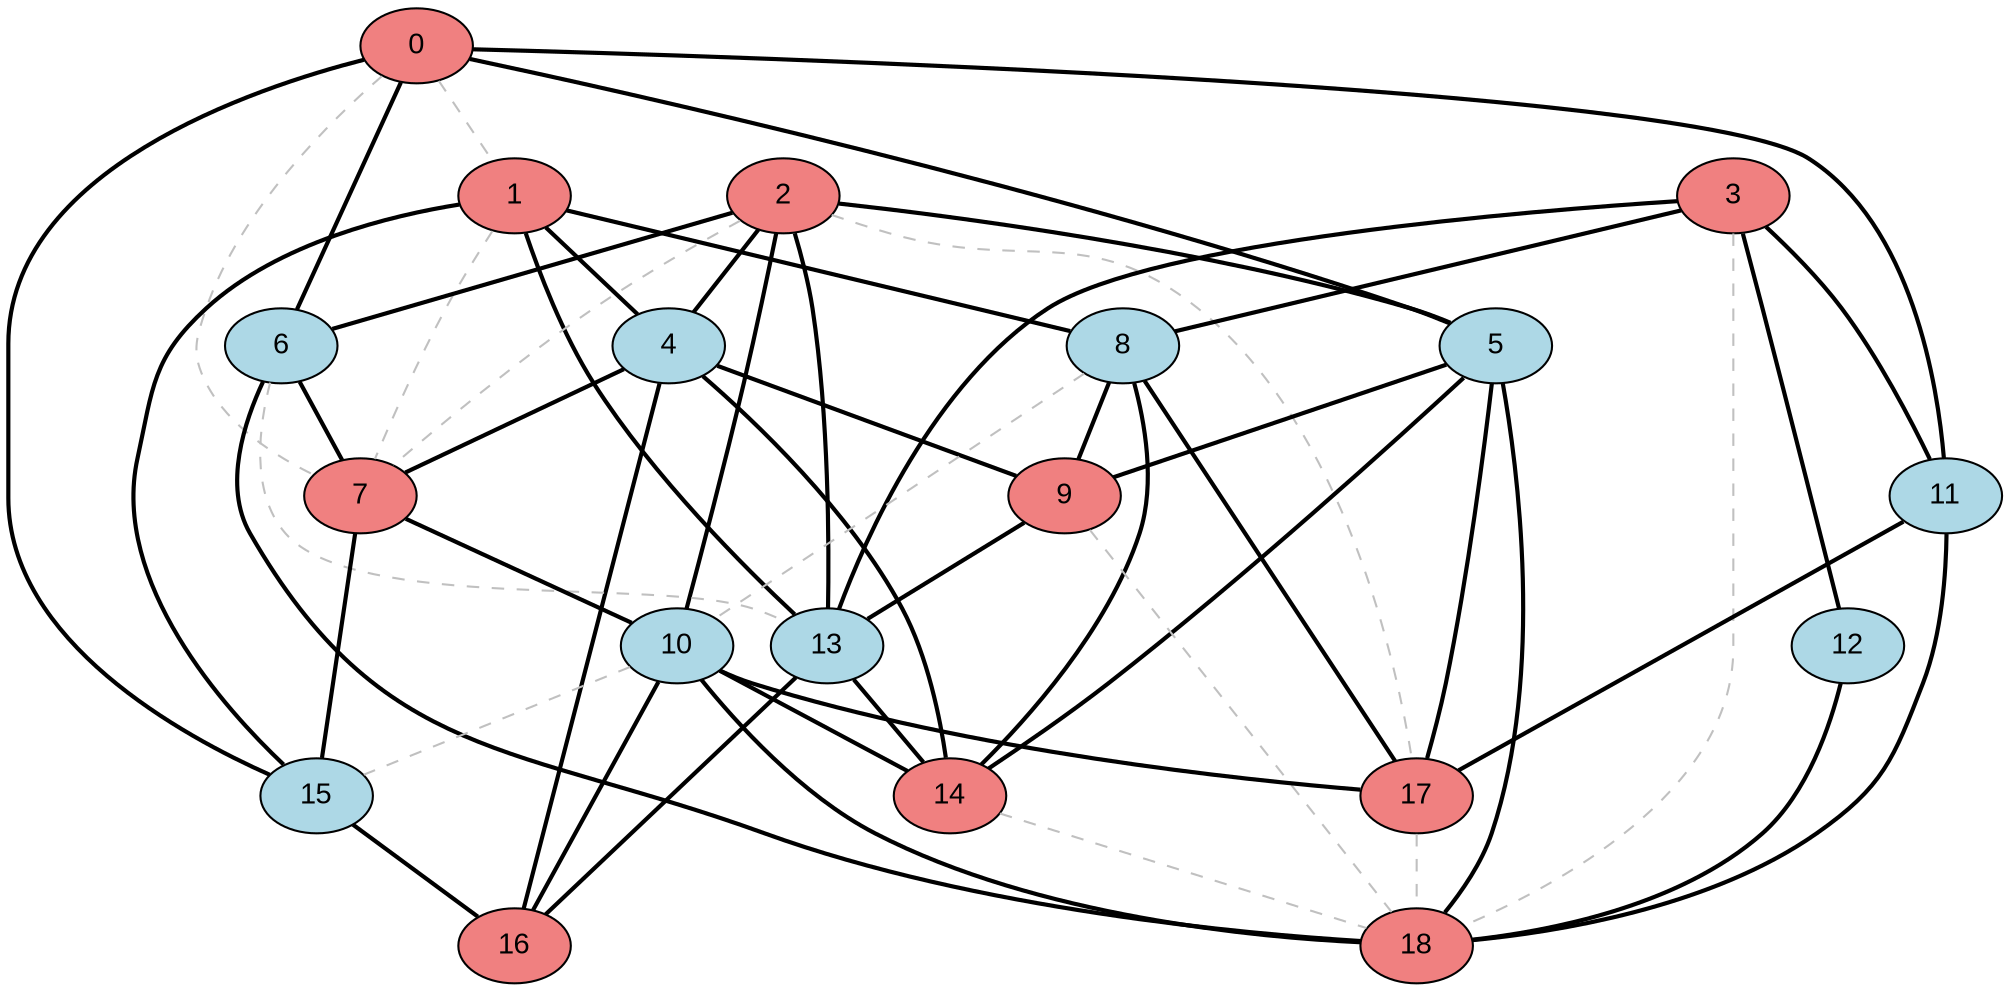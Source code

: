 graph MaxCutBruteForce {
  node [style=filled, fontname="Arial"];
  0 [fillcolor=lightcoral];
  1 [fillcolor=lightcoral];
  2 [fillcolor=lightcoral];
  3 [fillcolor=lightcoral];
  4 [fillcolor=lightblue];
  5 [fillcolor=lightblue];
  6 [fillcolor=lightblue];
  7 [fillcolor=lightcoral];
  8 [fillcolor=lightblue];
  9 [fillcolor=lightcoral];
  10 [fillcolor=lightblue];
  11 [fillcolor=lightblue];
  12 [fillcolor=lightblue];
  13 [fillcolor=lightblue];
  14 [fillcolor=lightcoral];
  15 [fillcolor=lightblue];
  16 [fillcolor=lightcoral];
  17 [fillcolor=lightcoral];
  18 [fillcolor=lightcoral];
  0 -- 1 [color=gray, style=dashed];
  0 -- 5 [color=black, style=bold];
  0 -- 6 [color=black, style=bold];
  0 -- 7 [color=gray, style=dashed];
  0 -- 11 [color=black, style=bold];
  0 -- 15 [color=black, style=bold];
  1 -- 4 [color=black, style=bold];
  1 -- 7 [color=gray, style=dashed];
  1 -- 8 [color=black, style=bold];
  1 -- 13 [color=black, style=bold];
  1 -- 15 [color=black, style=bold];
  2 -- 4 [color=black, style=bold];
  2 -- 5 [color=black, style=bold];
  2 -- 6 [color=black, style=bold];
  2 -- 7 [color=gray, style=dashed];
  2 -- 10 [color=black, style=bold];
  2 -- 13 [color=black, style=bold];
  2 -- 17 [color=gray, style=dashed];
  3 -- 8 [color=black, style=bold];
  3 -- 11 [color=black, style=bold];
  3 -- 12 [color=black, style=bold];
  3 -- 13 [color=black, style=bold];
  3 -- 18 [color=gray, style=dashed];
  4 -- 7 [color=black, style=bold];
  4 -- 9 [color=black, style=bold];
  4 -- 14 [color=black, style=bold];
  4 -- 16 [color=black, style=bold];
  5 -- 9 [color=black, style=bold];
  5 -- 14 [color=black, style=bold];
  5 -- 17 [color=black, style=bold];
  5 -- 18 [color=black, style=bold];
  6 -- 7 [color=black, style=bold];
  6 -- 13 [color=gray, style=dashed];
  6 -- 18 [color=black, style=bold];
  7 -- 10 [color=black, style=bold];
  7 -- 15 [color=black, style=bold];
  8 -- 9 [color=black, style=bold];
  8 -- 10 [color=gray, style=dashed];
  8 -- 14 [color=black, style=bold];
  8 -- 17 [color=black, style=bold];
  9 -- 13 [color=black, style=bold];
  9 -- 18 [color=gray, style=dashed];
  10 -- 14 [color=black, style=bold];
  10 -- 15 [color=gray, style=dashed];
  10 -- 16 [color=black, style=bold];
  10 -- 17 [color=black, style=bold];
  10 -- 18 [color=black, style=bold];
  11 -- 17 [color=black, style=bold];
  11 -- 18 [color=black, style=bold];
  12 -- 18 [color=black, style=bold];
  13 -- 14 [color=black, style=bold];
  13 -- 16 [color=black, style=bold];
  14 -- 18 [color=gray, style=dashed];
  15 -- 16 [color=black, style=bold];
  17 -- 18 [color=gray, style=dashed];
}
